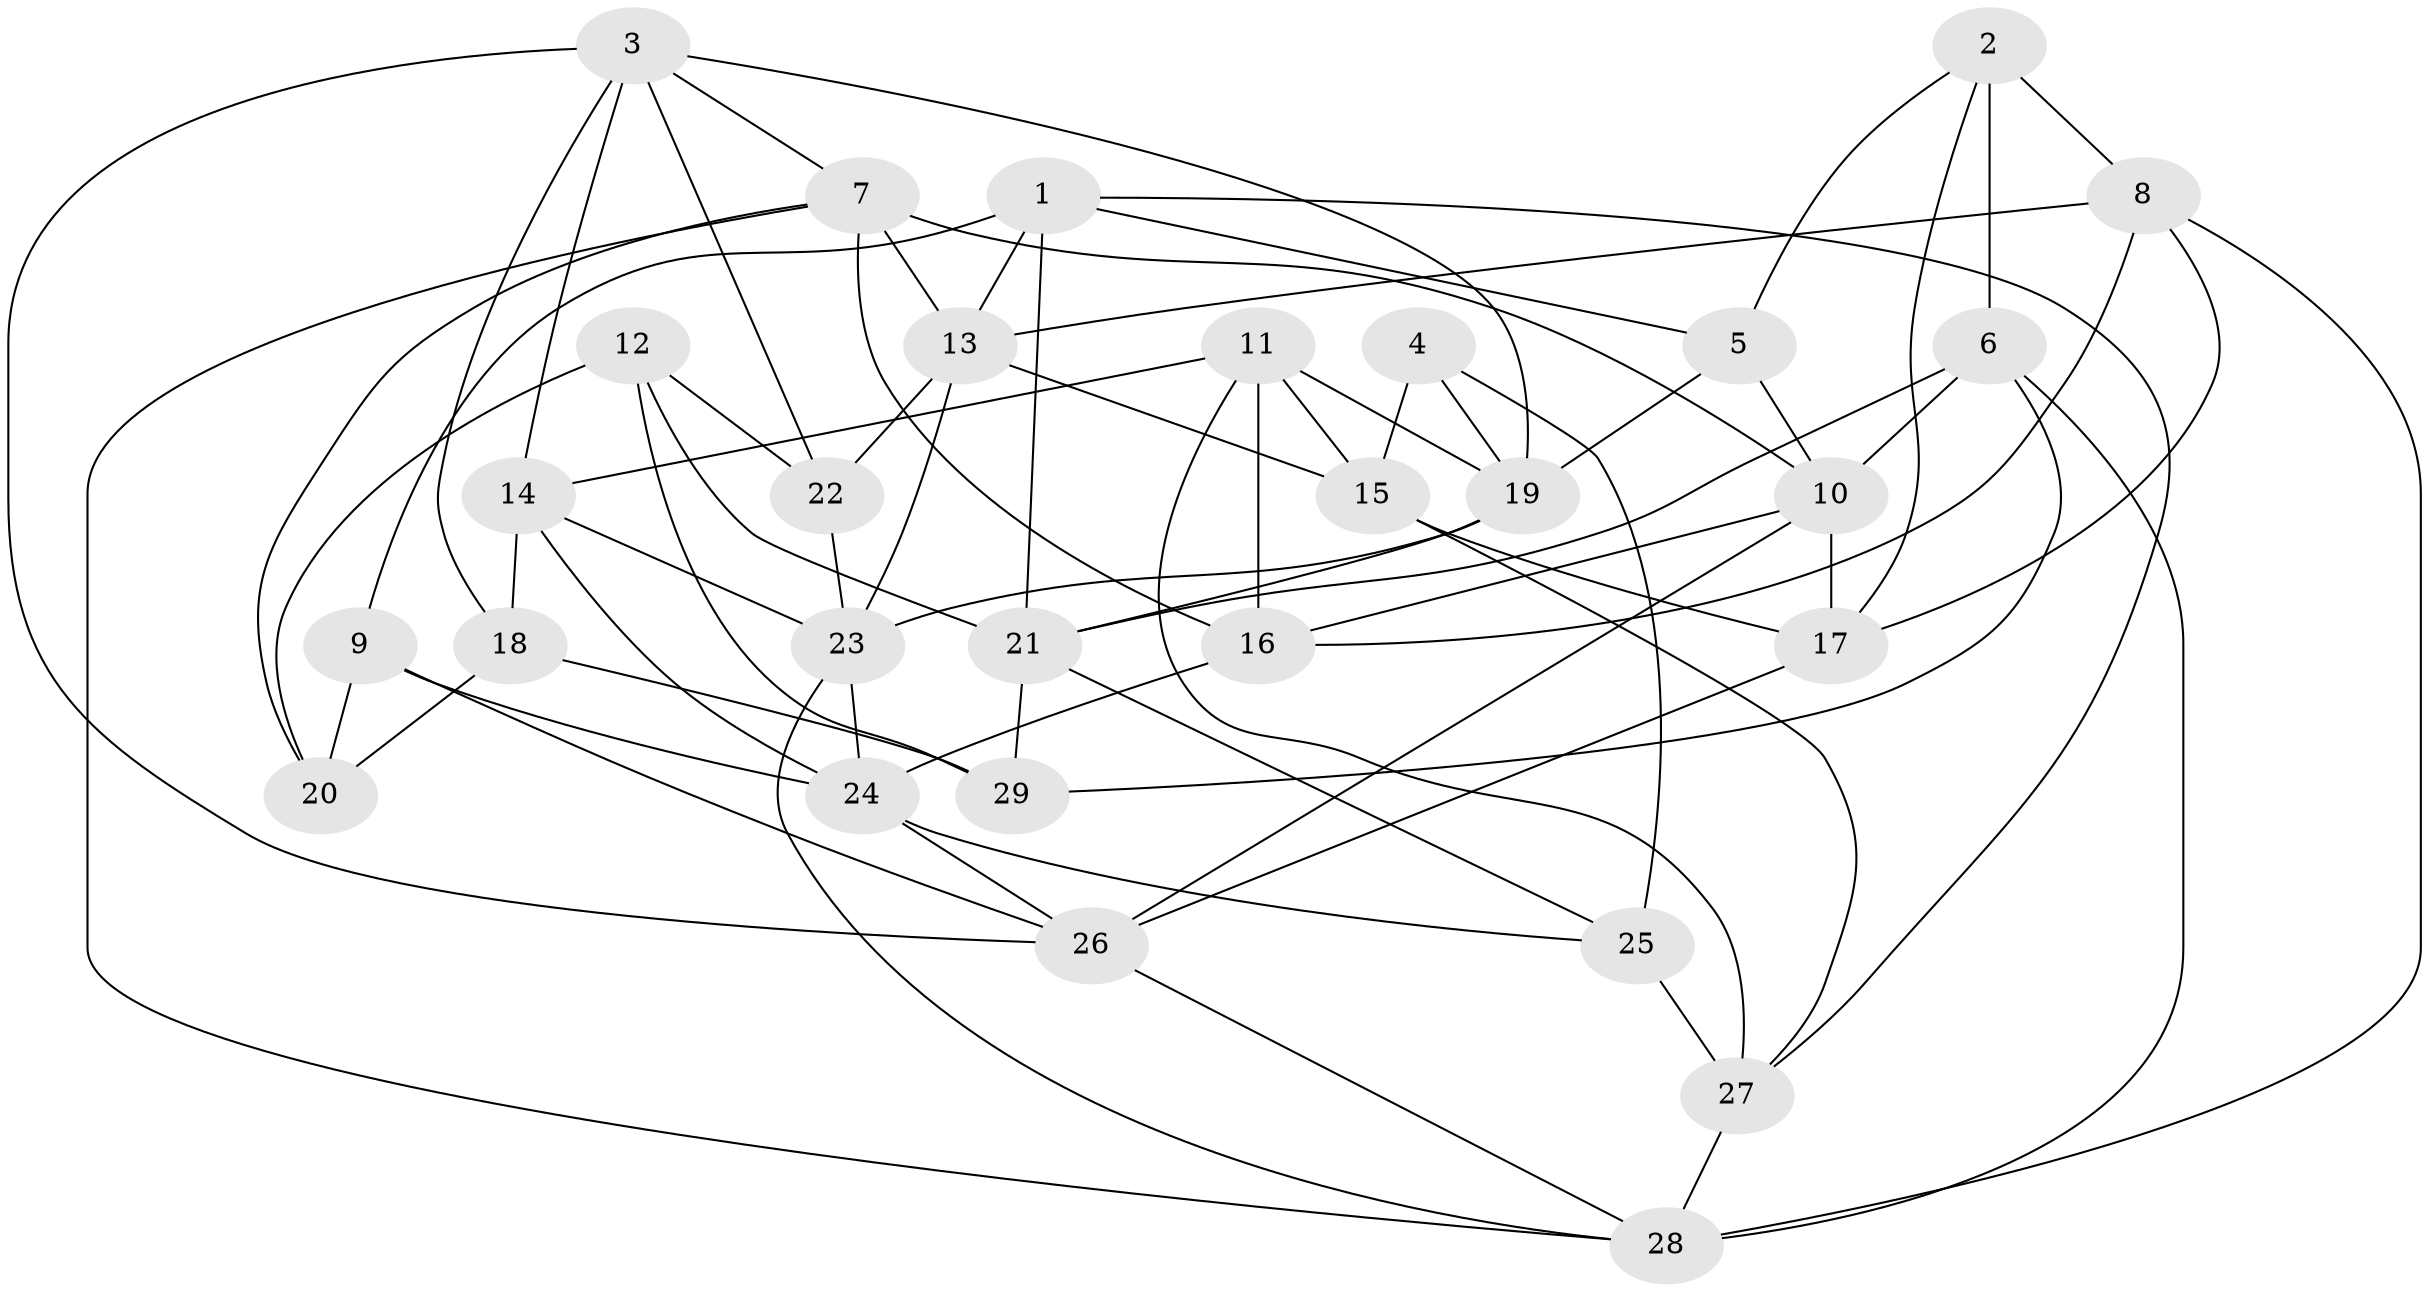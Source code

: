 // original degree distribution, {4: 1.0}
// Generated by graph-tools (version 1.1) at 2025/03/03/09/25 03:03:07]
// undirected, 29 vertices, 72 edges
graph export_dot {
graph [start="1"]
  node [color=gray90,style=filled];
  1;
  2;
  3;
  4;
  5;
  6;
  7;
  8;
  9;
  10;
  11;
  12;
  13;
  14;
  15;
  16;
  17;
  18;
  19;
  20;
  21;
  22;
  23;
  24;
  25;
  26;
  27;
  28;
  29;
  1 -- 5 [weight=1.0];
  1 -- 9 [weight=2.0];
  1 -- 13 [weight=1.0];
  1 -- 21 [weight=1.0];
  1 -- 27 [weight=1.0];
  2 -- 5 [weight=1.0];
  2 -- 6 [weight=2.0];
  2 -- 8 [weight=2.0];
  2 -- 17 [weight=1.0];
  3 -- 7 [weight=1.0];
  3 -- 14 [weight=1.0];
  3 -- 18 [weight=1.0];
  3 -- 19 [weight=1.0];
  3 -- 22 [weight=1.0];
  3 -- 26 [weight=1.0];
  4 -- 15 [weight=1.0];
  4 -- 19 [weight=1.0];
  4 -- 25 [weight=2.0];
  5 -- 10 [weight=1.0];
  5 -- 19 [weight=1.0];
  6 -- 10 [weight=1.0];
  6 -- 21 [weight=1.0];
  6 -- 28 [weight=1.0];
  6 -- 29 [weight=1.0];
  7 -- 10 [weight=1.0];
  7 -- 13 [weight=1.0];
  7 -- 16 [weight=1.0];
  7 -- 20 [weight=1.0];
  7 -- 28 [weight=1.0];
  8 -- 13 [weight=1.0];
  8 -- 16 [weight=1.0];
  8 -- 17 [weight=1.0];
  8 -- 28 [weight=1.0];
  9 -- 20 [weight=2.0];
  9 -- 24 [weight=1.0];
  9 -- 26 [weight=1.0];
  10 -- 16 [weight=1.0];
  10 -- 17 [weight=1.0];
  10 -- 26 [weight=1.0];
  11 -- 14 [weight=1.0];
  11 -- 15 [weight=1.0];
  11 -- 16 [weight=2.0];
  11 -- 19 [weight=1.0];
  11 -- 27 [weight=1.0];
  12 -- 20 [weight=2.0];
  12 -- 21 [weight=1.0];
  12 -- 22 [weight=1.0];
  12 -- 29 [weight=2.0];
  13 -- 15 [weight=1.0];
  13 -- 22 [weight=1.0];
  13 -- 23 [weight=1.0];
  14 -- 18 [weight=2.0];
  14 -- 23 [weight=1.0];
  14 -- 24 [weight=1.0];
  15 -- 17 [weight=2.0];
  15 -- 27 [weight=1.0];
  16 -- 24 [weight=1.0];
  17 -- 26 [weight=1.0];
  18 -- 20 [weight=1.0];
  18 -- 29 [weight=2.0];
  19 -- 21 [weight=1.0];
  19 -- 23 [weight=1.0];
  21 -- 25 [weight=1.0];
  21 -- 29 [weight=1.0];
  22 -- 23 [weight=1.0];
  23 -- 24 [weight=1.0];
  23 -- 28 [weight=1.0];
  24 -- 25 [weight=1.0];
  24 -- 26 [weight=1.0];
  25 -- 27 [weight=2.0];
  26 -- 28 [weight=1.0];
  27 -- 28 [weight=1.0];
}
